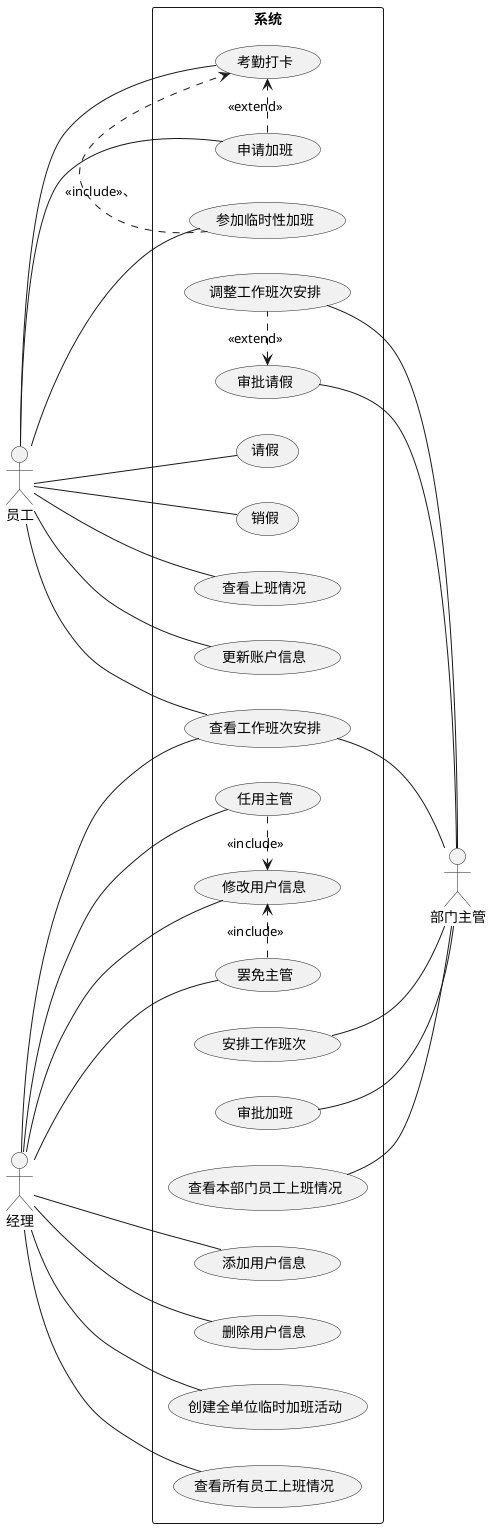 @startuml

' 用例图代码

left to right direction
actor 员工
actor 经理
actor 部门主管

rectangle 系统 {
    ' 经理
    经理 -- (添加用户信息)
    经理 -- (删除用户信息)
    经理 -- (修改用户信息)
    ' (管理用户信息) <. (添加用户信息) : <<extend>>
    ' (管理用户信息) <. (删除用户信息) : <<extend>>
    ' (管理用户信息) <. (修改用户信息) : <<extend>>
    经理 -- (任用主管) 
    (任用主管) .> (修改用户信息) : <<include>>
    经理 -- (罢免主管)
    (罢免主管) .> (修改用户信息) : <<include>>
    经理 -- (查看工作班次安排)
    经理 -- (创建全单位临时加班活动)
    经理 -- (查看所有员工上班情况)
    
    ' 部门主管
    (安排工作班次) -- 部门主管
    (查看工作班次安排) -- 部门主管
    (调整工作班次安排) -- 部门主管
    (审批请假) -- 部门主管
    (审批请假) <. (调整工作班次安排) : <<extend>>
    (审批加班) -- 部门主管
    (查看本部门员工上班情况) -- 部门主管

    ' 员工
    员工 -- (查看工作班次安排)
    员工 -- (请假)
    员工 -- (销假)
    员工 -- (考勤打卡)
    员工 -- (申请加班)
    (申请加班) .> (考勤打卡) : <<extend>>
    员工 -- (查看上班情况)
    员工 -- (更新账户信息)
    员工 -- (参加临时性加班)
    (参加临时性加班) .> (考勤打卡) : <<include>>、
}

@enduml